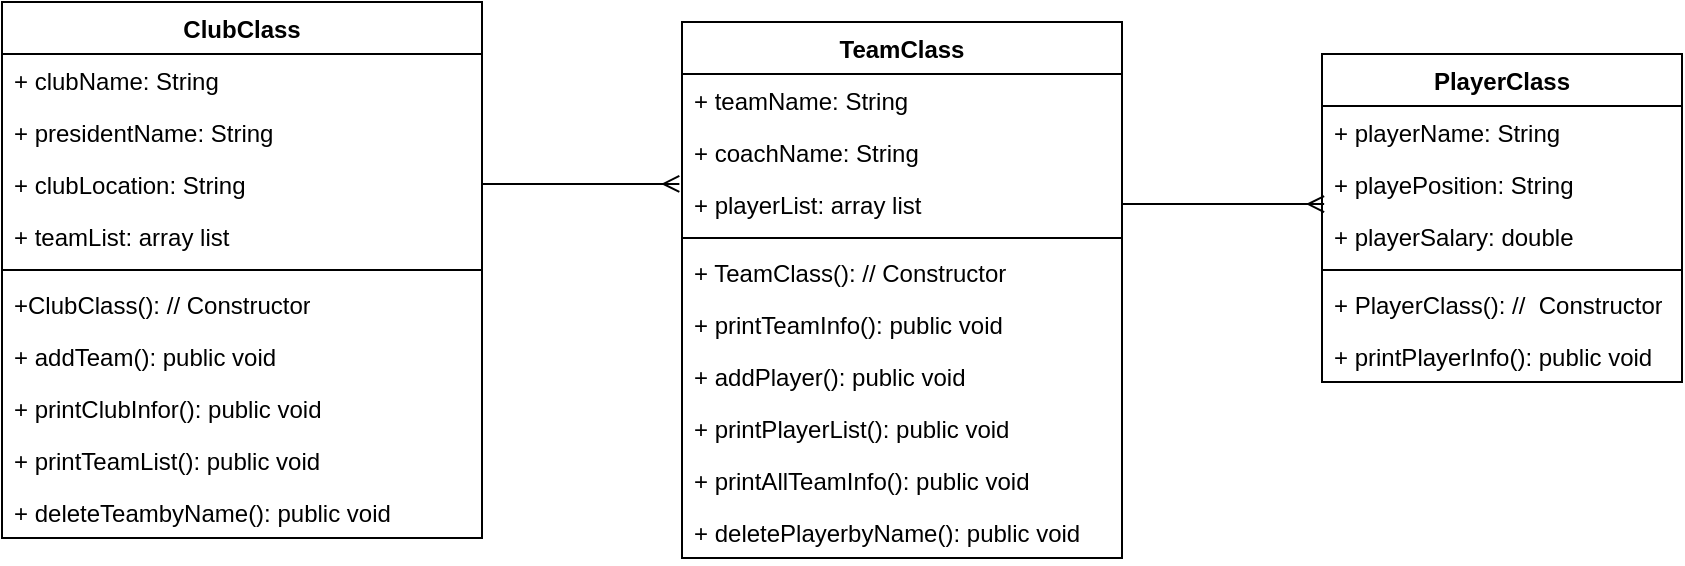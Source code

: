 <mxfile version="28.0.6">
  <diagram name="Página-1" id="L_4ETpOqnVzVXSeHvM7G">
    <mxGraphModel dx="2260" dy="833" grid="1" gridSize="10" guides="1" tooltips="1" connect="1" arrows="1" fold="1" page="1" pageScale="1" pageWidth="850" pageHeight="1100" math="0" shadow="0">
      <root>
        <mxCell id="0" />
        <mxCell id="1" parent="0" />
        <mxCell id="T4SYfNt6NBVcDJ7-OaiI-1" value="ClubClass" style="swimlane;fontStyle=1;align=center;verticalAlign=top;childLayout=stackLayout;horizontal=1;startSize=26;horizontalStack=0;resizeParent=1;resizeParentMax=0;resizeLast=0;collapsible=1;marginBottom=0;whiteSpace=wrap;html=1;" parent="1" vertex="1">
          <mxGeometry x="-150" y="290" width="240" height="268" as="geometry" />
        </mxCell>
        <mxCell id="T4SYfNt6NBVcDJ7-OaiI-2" value="+ clubName: String" style="text;strokeColor=none;fillColor=none;align=left;verticalAlign=top;spacingLeft=4;spacingRight=4;overflow=hidden;rotatable=0;points=[[0,0.5],[1,0.5]];portConstraint=eastwest;whiteSpace=wrap;html=1;" parent="T4SYfNt6NBVcDJ7-OaiI-1" vertex="1">
          <mxGeometry y="26" width="240" height="26" as="geometry" />
        </mxCell>
        <mxCell id="T4SYfNt6NBVcDJ7-OaiI-30" value="+ presidentName: String" style="text;strokeColor=none;fillColor=none;align=left;verticalAlign=top;spacingLeft=4;spacingRight=4;overflow=hidden;rotatable=0;points=[[0,0.5],[1,0.5]];portConstraint=eastwest;whiteSpace=wrap;html=1;" parent="T4SYfNt6NBVcDJ7-OaiI-1" vertex="1">
          <mxGeometry y="52" width="240" height="26" as="geometry" />
        </mxCell>
        <mxCell id="T4SYfNt6NBVcDJ7-OaiI-32" value="+ clubLocation: String" style="text;strokeColor=none;fillColor=none;align=left;verticalAlign=top;spacingLeft=4;spacingRight=4;overflow=hidden;rotatable=0;points=[[0,0.5],[1,0.5]];portConstraint=eastwest;whiteSpace=wrap;html=1;" parent="T4SYfNt6NBVcDJ7-OaiI-1" vertex="1">
          <mxGeometry y="78" width="240" height="26" as="geometry" />
        </mxCell>
        <mxCell id="T4SYfNt6NBVcDJ7-OaiI-33" value="+ teamList: array list" style="text;strokeColor=none;fillColor=none;align=left;verticalAlign=top;spacingLeft=4;spacingRight=4;overflow=hidden;rotatable=0;points=[[0,0.5],[1,0.5]];portConstraint=eastwest;whiteSpace=wrap;html=1;" parent="T4SYfNt6NBVcDJ7-OaiI-1" vertex="1">
          <mxGeometry y="104" width="240" height="26" as="geometry" />
        </mxCell>
        <mxCell id="T4SYfNt6NBVcDJ7-OaiI-3" value="" style="line;strokeWidth=1;fillColor=none;align=left;verticalAlign=middle;spacingTop=-1;spacingLeft=3;spacingRight=3;rotatable=0;labelPosition=right;points=[];portConstraint=eastwest;strokeColor=inherit;" parent="T4SYfNt6NBVcDJ7-OaiI-1" vertex="1">
          <mxGeometry y="130" width="240" height="8" as="geometry" />
        </mxCell>
        <mxCell id="j6wuNzK0FCXIlwLQ7_23-3" value="+ClubClass(): // Constructor" style="text;strokeColor=none;fillColor=none;align=left;verticalAlign=top;spacingLeft=4;spacingRight=4;overflow=hidden;rotatable=0;points=[[0,0.5],[1,0.5]];portConstraint=eastwest;whiteSpace=wrap;html=1;" vertex="1" parent="T4SYfNt6NBVcDJ7-OaiI-1">
          <mxGeometry y="138" width="240" height="26" as="geometry" />
        </mxCell>
        <mxCell id="T4SYfNt6NBVcDJ7-OaiI-4" value="+ addTeam(): public void" style="text;strokeColor=none;fillColor=none;align=left;verticalAlign=top;spacingLeft=4;spacingRight=4;overflow=hidden;rotatable=0;points=[[0,0.5],[1,0.5]];portConstraint=eastwest;whiteSpace=wrap;html=1;" parent="T4SYfNt6NBVcDJ7-OaiI-1" vertex="1">
          <mxGeometry y="164" width="240" height="26" as="geometry" />
        </mxCell>
        <mxCell id="j6wuNzK0FCXIlwLQ7_23-2" value="+ printClubInfor(): public void" style="text;strokeColor=none;fillColor=none;align=left;verticalAlign=top;spacingLeft=4;spacingRight=4;overflow=hidden;rotatable=0;points=[[0,0.5],[1,0.5]];portConstraint=eastwest;whiteSpace=wrap;html=1;" vertex="1" parent="T4SYfNt6NBVcDJ7-OaiI-1">
          <mxGeometry y="190" width="240" height="26" as="geometry" />
        </mxCell>
        <mxCell id="T4SYfNt6NBVcDJ7-OaiI-38" value="+ printTeamList(): public void" style="text;strokeColor=none;fillColor=none;align=left;verticalAlign=top;spacingLeft=4;spacingRight=4;overflow=hidden;rotatable=0;points=[[0,0.5],[1,0.5]];portConstraint=eastwest;whiteSpace=wrap;html=1;" parent="T4SYfNt6NBVcDJ7-OaiI-1" vertex="1">
          <mxGeometry y="216" width="240" height="26" as="geometry" />
        </mxCell>
        <mxCell id="j6wuNzK0FCXIlwLQ7_23-1" value="+ deleteTeambyName(): public void" style="text;strokeColor=none;fillColor=none;align=left;verticalAlign=top;spacingLeft=4;spacingRight=4;overflow=hidden;rotatable=0;points=[[0,0.5],[1,0.5]];portConstraint=eastwest;whiteSpace=wrap;html=1;" vertex="1" parent="T4SYfNt6NBVcDJ7-OaiI-1">
          <mxGeometry y="242" width="240" height="26" as="geometry" />
        </mxCell>
        <mxCell id="T4SYfNt6NBVcDJ7-OaiI-9" value="TeamClass" style="swimlane;fontStyle=1;align=center;verticalAlign=top;childLayout=stackLayout;horizontal=1;startSize=26;horizontalStack=0;resizeParent=1;resizeParentMax=0;resizeLast=0;collapsible=1;marginBottom=0;whiteSpace=wrap;html=1;" parent="1" vertex="1">
          <mxGeometry x="190" y="300" width="220" height="268" as="geometry" />
        </mxCell>
        <mxCell id="T4SYfNt6NBVcDJ7-OaiI-10" value="+ teamName: String" style="text;strokeColor=none;fillColor=none;align=left;verticalAlign=top;spacingLeft=4;spacingRight=4;overflow=hidden;rotatable=0;points=[[0,0.5],[1,0.5]];portConstraint=eastwest;whiteSpace=wrap;html=1;" parent="T4SYfNt6NBVcDJ7-OaiI-9" vertex="1">
          <mxGeometry y="26" width="220" height="26" as="geometry" />
        </mxCell>
        <mxCell id="T4SYfNt6NBVcDJ7-OaiI-31" value="+ coachName: String" style="text;strokeColor=none;fillColor=none;align=left;verticalAlign=top;spacingLeft=4;spacingRight=4;overflow=hidden;rotatable=0;points=[[0,0.5],[1,0.5]];portConstraint=eastwest;whiteSpace=wrap;html=1;" parent="T4SYfNt6NBVcDJ7-OaiI-9" vertex="1">
          <mxGeometry y="52" width="220" height="26" as="geometry" />
        </mxCell>
        <mxCell id="T4SYfNt6NBVcDJ7-OaiI-34" value="+ playerList: array list&amp;nbsp;" style="text;strokeColor=none;fillColor=none;align=left;verticalAlign=top;spacingLeft=4;spacingRight=4;overflow=hidden;rotatable=0;points=[[0,0.5],[1,0.5]];portConstraint=eastwest;whiteSpace=wrap;html=1;" parent="T4SYfNt6NBVcDJ7-OaiI-9" vertex="1">
          <mxGeometry y="78" width="220" height="26" as="geometry" />
        </mxCell>
        <mxCell id="T4SYfNt6NBVcDJ7-OaiI-11" value="" style="line;strokeWidth=1;fillColor=none;align=left;verticalAlign=middle;spacingTop=-1;spacingLeft=3;spacingRight=3;rotatable=0;labelPosition=right;points=[];portConstraint=eastwest;strokeColor=inherit;" parent="T4SYfNt6NBVcDJ7-OaiI-9" vertex="1">
          <mxGeometry y="104" width="220" height="8" as="geometry" />
        </mxCell>
        <mxCell id="T4SYfNt6NBVcDJ7-OaiI-45" value="+ TeamClass(): // Constructor" style="text;strokeColor=none;fillColor=none;align=left;verticalAlign=top;spacingLeft=4;spacingRight=4;overflow=hidden;rotatable=0;points=[[0,0.5],[1,0.5]];portConstraint=eastwest;whiteSpace=wrap;html=1;" parent="T4SYfNt6NBVcDJ7-OaiI-9" vertex="1">
          <mxGeometry y="112" width="220" height="26" as="geometry" />
        </mxCell>
        <mxCell id="j6wuNzK0FCXIlwLQ7_23-4" value="+ printTeamInfo(): public void" style="text;strokeColor=none;fillColor=none;align=left;verticalAlign=top;spacingLeft=4;spacingRight=4;overflow=hidden;rotatable=0;points=[[0,0.5],[1,0.5]];portConstraint=eastwest;whiteSpace=wrap;html=1;" vertex="1" parent="T4SYfNt6NBVcDJ7-OaiI-9">
          <mxGeometry y="138" width="220" height="26" as="geometry" />
        </mxCell>
        <mxCell id="T4SYfNt6NBVcDJ7-OaiI-12" value="+ addPlayer(): public void" style="text;strokeColor=none;fillColor=none;align=left;verticalAlign=top;spacingLeft=4;spacingRight=4;overflow=hidden;rotatable=0;points=[[0,0.5],[1,0.5]];portConstraint=eastwest;whiteSpace=wrap;html=1;" parent="T4SYfNt6NBVcDJ7-OaiI-9" vertex="1">
          <mxGeometry y="164" width="220" height="26" as="geometry" />
        </mxCell>
        <mxCell id="T4SYfNt6NBVcDJ7-OaiI-37" value="+ printPlayerList(): public void" style="text;strokeColor=none;fillColor=none;align=left;verticalAlign=top;spacingLeft=4;spacingRight=4;overflow=hidden;rotatable=0;points=[[0,0.5],[1,0.5]];portConstraint=eastwest;whiteSpace=wrap;html=1;" parent="T4SYfNt6NBVcDJ7-OaiI-9" vertex="1">
          <mxGeometry y="190" width="220" height="26" as="geometry" />
        </mxCell>
        <mxCell id="j6wuNzK0FCXIlwLQ7_23-5" value="+ printAllTeamInfo(): public void" style="text;strokeColor=none;fillColor=none;align=left;verticalAlign=top;spacingLeft=4;spacingRight=4;overflow=hidden;rotatable=0;points=[[0,0.5],[1,0.5]];portConstraint=eastwest;whiteSpace=wrap;html=1;" vertex="1" parent="T4SYfNt6NBVcDJ7-OaiI-9">
          <mxGeometry y="216" width="220" height="26" as="geometry" />
        </mxCell>
        <mxCell id="j6wuNzK0FCXIlwLQ7_23-6" value="+ deletePlayerbyName(): public void" style="text;strokeColor=none;fillColor=none;align=left;verticalAlign=top;spacingLeft=4;spacingRight=4;overflow=hidden;rotatable=0;points=[[0,0.5],[1,0.5]];portConstraint=eastwest;whiteSpace=wrap;html=1;" vertex="1" parent="T4SYfNt6NBVcDJ7-OaiI-9">
          <mxGeometry y="242" width="220" height="26" as="geometry" />
        </mxCell>
        <mxCell id="T4SYfNt6NBVcDJ7-OaiI-21" value="PlayerClass" style="swimlane;fontStyle=1;align=center;verticalAlign=top;childLayout=stackLayout;horizontal=1;startSize=26;horizontalStack=0;resizeParent=1;resizeParentMax=0;resizeLast=0;collapsible=1;marginBottom=0;whiteSpace=wrap;html=1;" parent="1" vertex="1">
          <mxGeometry x="510" y="316" width="180" height="164" as="geometry" />
        </mxCell>
        <mxCell id="T4SYfNt6NBVcDJ7-OaiI-22" value="+ playerName: String&lt;div&gt;&lt;br&gt;&lt;/div&gt;" style="text;strokeColor=none;fillColor=none;align=left;verticalAlign=top;spacingLeft=4;spacingRight=4;overflow=hidden;rotatable=0;points=[[0,0.5],[1,0.5]];portConstraint=eastwest;whiteSpace=wrap;html=1;" parent="T4SYfNt6NBVcDJ7-OaiI-21" vertex="1">
          <mxGeometry y="26" width="180" height="26" as="geometry" />
        </mxCell>
        <mxCell id="T4SYfNt6NBVcDJ7-OaiI-36" value="+ playePosition: String" style="text;strokeColor=none;fillColor=none;align=left;verticalAlign=top;spacingLeft=4;spacingRight=4;overflow=hidden;rotatable=0;points=[[0,0.5],[1,0.5]];portConstraint=eastwest;whiteSpace=wrap;html=1;" parent="T4SYfNt6NBVcDJ7-OaiI-21" vertex="1">
          <mxGeometry y="52" width="180" height="26" as="geometry" />
        </mxCell>
        <mxCell id="T4SYfNt6NBVcDJ7-OaiI-35" value="+ playerSalary: double" style="text;strokeColor=none;fillColor=none;align=left;verticalAlign=top;spacingLeft=4;spacingRight=4;overflow=hidden;rotatable=0;points=[[0,0.5],[1,0.5]];portConstraint=eastwest;whiteSpace=wrap;html=1;" parent="T4SYfNt6NBVcDJ7-OaiI-21" vertex="1">
          <mxGeometry y="78" width="180" height="26" as="geometry" />
        </mxCell>
        <mxCell id="T4SYfNt6NBVcDJ7-OaiI-23" value="" style="line;strokeWidth=1;fillColor=none;align=left;verticalAlign=middle;spacingTop=-1;spacingLeft=3;spacingRight=3;rotatable=0;labelPosition=right;points=[];portConstraint=eastwest;strokeColor=inherit;" parent="T4SYfNt6NBVcDJ7-OaiI-21" vertex="1">
          <mxGeometry y="104" width="180" height="8" as="geometry" />
        </mxCell>
        <mxCell id="T4SYfNt6NBVcDJ7-OaiI-44" value="+ PlayerClass(): //&amp;nbsp; Constructor" style="text;strokeColor=none;fillColor=none;align=left;verticalAlign=top;spacingLeft=4;spacingRight=4;overflow=hidden;rotatable=0;points=[[0,0.5],[1,0.5]];portConstraint=eastwest;whiteSpace=wrap;html=1;" parent="T4SYfNt6NBVcDJ7-OaiI-21" vertex="1">
          <mxGeometry y="112" width="180" height="26" as="geometry" />
        </mxCell>
        <mxCell id="T4SYfNt6NBVcDJ7-OaiI-24" value="+ printPlayerInfo(): public void" style="text;strokeColor=none;fillColor=none;align=left;verticalAlign=top;spacingLeft=4;spacingRight=4;overflow=hidden;rotatable=0;points=[[0,0.5],[1,0.5]];portConstraint=eastwest;whiteSpace=wrap;html=1;" parent="T4SYfNt6NBVcDJ7-OaiI-21" vertex="1">
          <mxGeometry y="138" width="180" height="26" as="geometry" />
        </mxCell>
        <mxCell id="T4SYfNt6NBVcDJ7-OaiI-39" style="edgeStyle=orthogonalEdgeStyle;rounded=0;orthogonalLoop=1;jettySize=auto;html=1;entryX=-0.006;entryY=0.115;entryDx=0;entryDy=0;entryPerimeter=0;endArrow=ERmany;endFill=0;" parent="1" source="T4SYfNt6NBVcDJ7-OaiI-32" target="T4SYfNt6NBVcDJ7-OaiI-34" edge="1">
          <mxGeometry relative="1" as="geometry" />
        </mxCell>
        <mxCell id="T4SYfNt6NBVcDJ7-OaiI-43" style="edgeStyle=orthogonalEdgeStyle;rounded=0;orthogonalLoop=1;jettySize=auto;html=1;exitX=1;exitY=0.5;exitDx=0;exitDy=0;entryX=0.006;entryY=0.885;entryDx=0;entryDy=0;entryPerimeter=0;endArrow=ERmany;endFill=0;" parent="1" source="T4SYfNt6NBVcDJ7-OaiI-34" target="T4SYfNt6NBVcDJ7-OaiI-36" edge="1">
          <mxGeometry relative="1" as="geometry" />
        </mxCell>
      </root>
    </mxGraphModel>
  </diagram>
</mxfile>

